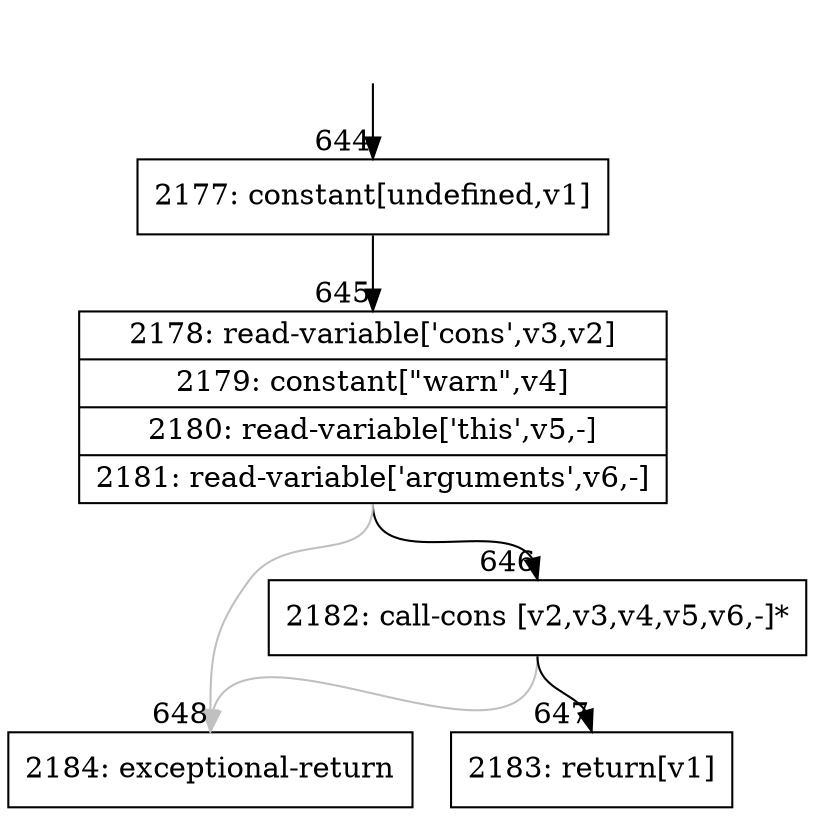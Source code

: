 digraph {
rankdir="TD"
BB_entry42[shape=none,label=""];
BB_entry42 -> BB644 [tailport=s, headport=n, headlabel="    644"]
BB644 [shape=record label="{2177: constant[undefined,v1]}" ] 
BB644 -> BB645 [tailport=s, headport=n, headlabel="      645"]
BB645 [shape=record label="{2178: read-variable['cons',v3,v2]|2179: constant[\"warn\",v4]|2180: read-variable['this',v5,-]|2181: read-variable['arguments',v6,-]}" ] 
BB645 -> BB646 [tailport=s, headport=n, headlabel="      646"]
BB645 -> BB648 [tailport=s, headport=n, color=gray, headlabel="      648"]
BB646 [shape=record label="{2182: call-cons [v2,v3,v4,v5,v6,-]*}" ] 
BB646 -> BB647 [tailport=s, headport=n, headlabel="      647"]
BB646 -> BB648 [tailport=s, headport=n, color=gray]
BB647 [shape=record label="{2183: return[v1]}" ] 
BB648 [shape=record label="{2184: exceptional-return}" ] 
//#$~ 564
}

